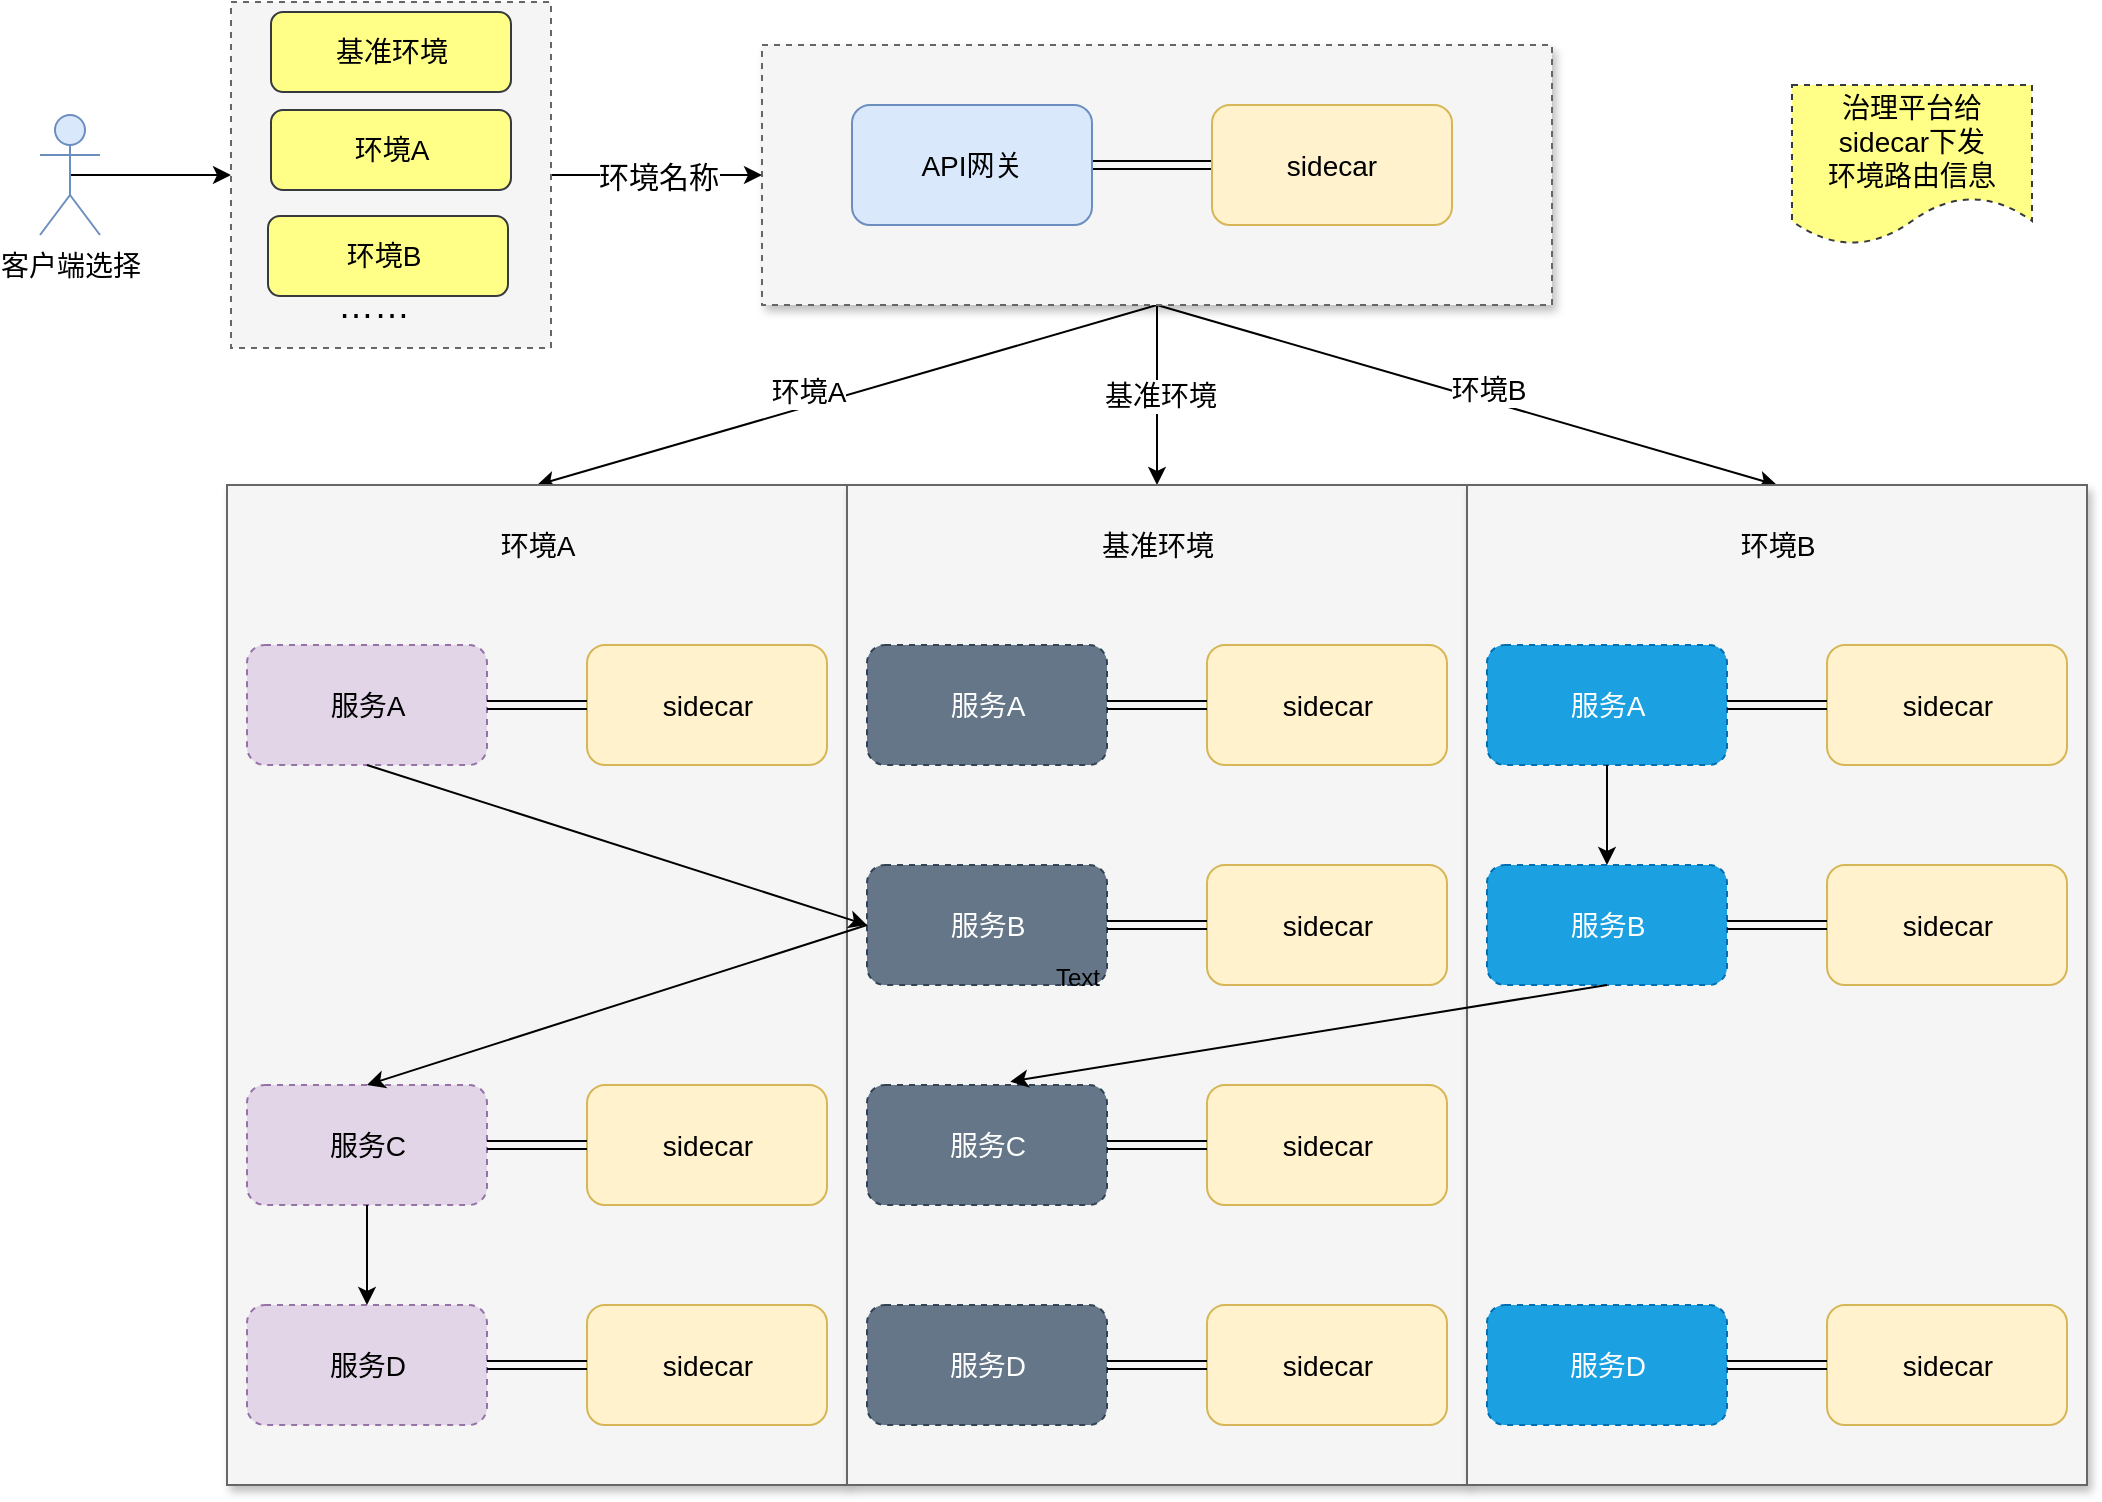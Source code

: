 <mxfile version="14.4.3" type="github" pages="3">
  <diagram name="多环境治理" id="e7e014a7-5840-1c2e-5031-d8a46d1fe8dd">
    <mxGraphModel dx="2062" dy="1154" grid="0" gridSize="10" guides="1" tooltips="1" connect="1" arrows="1" fold="1" page="1" pageScale="1" pageWidth="1169" pageHeight="826" background="#ffffff" math="0" shadow="0">
      <root>
        <mxCell id="0" />
        <mxCell id="1" parent="0" />
        <mxCell id="YI7DX0RRUqegkgnAGm2V-120" style="edgeStyle=none;rounded=0;orthogonalLoop=1;jettySize=auto;html=1;exitX=0.5;exitY=1;exitDx=0;exitDy=0;entryX=0.5;entryY=0;entryDx=0;entryDy=0;startArrow=none;startFill=0;endArrow=classic;endFill=1;" parent="1" source="YI7DX0RRUqegkgnAGm2V-42" target="YI7DX0RRUqegkgnAGm2V-52" edge="1">
          <mxGeometry relative="1" as="geometry" />
        </mxCell>
        <mxCell id="YI7DX0RRUqegkgnAGm2V-125" value="环境A" style="edgeLabel;html=1;align=center;verticalAlign=middle;resizable=0;points=[];fontSize=14;" parent="YI7DX0RRUqegkgnAGm2V-120" vertex="1" connectable="0">
          <mxGeometry x="0.119" y="-7" relative="1" as="geometry">
            <mxPoint x="1" as="offset" />
          </mxGeometry>
        </mxCell>
        <mxCell id="YI7DX0RRUqegkgnAGm2V-121" style="edgeStyle=none;rounded=0;orthogonalLoop=1;jettySize=auto;html=1;exitX=0.5;exitY=1;exitDx=0;exitDy=0;entryX=0.5;entryY=0;entryDx=0;entryDy=0;startArrow=none;startFill=0;endArrow=classic;endFill=1;" parent="1" source="YI7DX0RRUqegkgnAGm2V-42" target="YI7DX0RRUqegkgnAGm2V-101" edge="1">
          <mxGeometry relative="1" as="geometry" />
        </mxCell>
        <mxCell id="YI7DX0RRUqegkgnAGm2V-127" value="环境B" style="edgeLabel;html=1;align=center;verticalAlign=middle;resizable=0;points=[];fontSize=14;" parent="YI7DX0RRUqegkgnAGm2V-121" vertex="1" connectable="0">
          <mxGeometry x="0.059" y="6" relative="1" as="geometry">
            <mxPoint x="-1" as="offset" />
          </mxGeometry>
        </mxCell>
        <mxCell id="YI7DX0RRUqegkgnAGm2V-124" style="edgeStyle=none;rounded=0;orthogonalLoop=1;jettySize=auto;html=1;exitX=0.5;exitY=1;exitDx=0;exitDy=0;entryX=0.5;entryY=0;entryDx=0;entryDy=0;startArrow=none;startFill=0;endArrow=classic;endFill=1;" parent="1" source="YI7DX0RRUqegkgnAGm2V-42" target="YI7DX0RRUqegkgnAGm2V-79" edge="1">
          <mxGeometry relative="1" as="geometry" />
        </mxCell>
        <mxCell id="YI7DX0RRUqegkgnAGm2V-126" value="基准环境" style="edgeLabel;html=1;align=center;verticalAlign=middle;resizable=0;points=[];fontSize=14;" parent="YI7DX0RRUqegkgnAGm2V-124" vertex="1" connectable="0">
          <mxGeometry y="1" relative="1" as="geometry">
            <mxPoint as="offset" />
          </mxGeometry>
        </mxCell>
        <mxCell id="YI7DX0RRUqegkgnAGm2V-42" value="" style="rounded=0;whiteSpace=wrap;html=1;fillColor=#f5f5f5;strokeColor=#666666;fontColor=#333333;dashed=1;shadow=1;" parent="1" vertex="1">
          <mxGeometry x="424" y="59.5" width="395" height="130" as="geometry" />
        </mxCell>
        <mxCell id="YI7DX0RRUqegkgnAGm2V-48" style="edgeStyle=none;rounded=0;orthogonalLoop=1;jettySize=auto;html=1;exitX=1;exitY=0.5;exitDx=0;exitDy=0;entryX=0;entryY=0.5;entryDx=0;entryDy=0;shape=link;" parent="1" source="YI7DX0RRUqegkgnAGm2V-43" target="YI7DX0RRUqegkgnAGm2V-44" edge="1">
          <mxGeometry relative="1" as="geometry" />
        </mxCell>
        <mxCell id="YI7DX0RRUqegkgnAGm2V-43" value="&lt;font style=&quot;font-size: 14px&quot;&gt;API网关&lt;/font&gt;" style="rounded=1;whiteSpace=wrap;html=1;fillColor=#dae8fc;strokeColor=#6c8ebf;" parent="1" vertex="1">
          <mxGeometry x="469" y="89.5" width="120" height="60" as="geometry" />
        </mxCell>
        <mxCell id="YI7DX0RRUqegkgnAGm2V-44" value="&lt;font style=&quot;font-size: 14px&quot;&gt;sidecar&lt;/font&gt;" style="rounded=1;whiteSpace=wrap;html=1;fillColor=#fff2cc;strokeColor=#d6b656;" parent="1" vertex="1">
          <mxGeometry x="649" y="89.5" width="120" height="60" as="geometry" />
        </mxCell>
        <mxCell id="YI7DX0RRUqegkgnAGm2V-47" value="" style="rounded=0;whiteSpace=wrap;html=1;fillColor=#f5f5f5;strokeColor=#666666;fontColor=#333333;shadow=1;" parent="1" vertex="1">
          <mxGeometry x="156.5" y="279.5" width="310" height="500" as="geometry" />
        </mxCell>
        <mxCell id="YI7DX0RRUqegkgnAGm2V-52" value="&lt;font style=&quot;font-size: 14px&quot;&gt;环境A&lt;/font&gt;" style="text;html=1;strokeColor=none;fillColor=none;align=center;verticalAlign=middle;whiteSpace=wrap;rounded=0;dashed=1;" parent="1" vertex="1">
          <mxGeometry x="276.5" y="279.5" width="70" height="60" as="geometry" />
        </mxCell>
        <mxCell id="YI7DX0RRUqegkgnAGm2V-65" value="" style="group" parent="1" vertex="1" connectable="0">
          <mxGeometry x="166.5" y="359.5" width="290" height="60" as="geometry" />
        </mxCell>
        <mxCell id="YI7DX0RRUqegkgnAGm2V-49" value="&lt;font style=&quot;font-size: 14px&quot;&gt;服务A&lt;/font&gt;" style="rounded=1;whiteSpace=wrap;html=1;dashed=1;fillColor=#e1d5e7;strokeColor=#9673a6;" parent="YI7DX0RRUqegkgnAGm2V-65" vertex="1">
          <mxGeometry width="120" height="60" as="geometry" />
        </mxCell>
        <mxCell id="YI7DX0RRUqegkgnAGm2V-58" value="&lt;font style=&quot;font-size: 14px&quot;&gt;sidecar&lt;/font&gt;" style="rounded=1;whiteSpace=wrap;html=1;fillColor=#fff2cc;strokeColor=#d6b656;" parent="YI7DX0RRUqegkgnAGm2V-65" vertex="1">
          <mxGeometry x="170" width="120" height="60" as="geometry" />
        </mxCell>
        <mxCell id="YI7DX0RRUqegkgnAGm2V-59" style="edgeStyle=none;shape=link;rounded=0;orthogonalLoop=1;jettySize=auto;html=1;exitX=1;exitY=0.5;exitDx=0;exitDy=0;entryX=0;entryY=0.5;entryDx=0;entryDy=0;" parent="YI7DX0RRUqegkgnAGm2V-65" source="YI7DX0RRUqegkgnAGm2V-49" target="YI7DX0RRUqegkgnAGm2V-58" edge="1">
          <mxGeometry relative="1" as="geometry" />
        </mxCell>
        <mxCell id="YI7DX0RRUqegkgnAGm2V-70" value="" style="group" parent="1" vertex="1" connectable="0">
          <mxGeometry x="166.5" y="579.5" width="290" height="60" as="geometry" />
        </mxCell>
        <mxCell id="YI7DX0RRUqegkgnAGm2V-71" value="&lt;font style=&quot;font-size: 14px&quot;&gt;服务C&lt;/font&gt;" style="rounded=1;whiteSpace=wrap;html=1;dashed=1;fillColor=#e1d5e7;strokeColor=#9673a6;" parent="YI7DX0RRUqegkgnAGm2V-70" vertex="1">
          <mxGeometry width="120" height="60" as="geometry" />
        </mxCell>
        <mxCell id="YI7DX0RRUqegkgnAGm2V-72" value="&lt;font style=&quot;font-size: 14px&quot;&gt;sidecar&lt;/font&gt;" style="rounded=1;whiteSpace=wrap;html=1;fillColor=#fff2cc;strokeColor=#d6b656;" parent="YI7DX0RRUqegkgnAGm2V-70" vertex="1">
          <mxGeometry x="170" width="120" height="60" as="geometry" />
        </mxCell>
        <mxCell id="YI7DX0RRUqegkgnAGm2V-73" style="edgeStyle=none;shape=link;rounded=0;orthogonalLoop=1;jettySize=auto;html=1;exitX=1;exitY=0.5;exitDx=0;exitDy=0;entryX=0;entryY=0.5;entryDx=0;entryDy=0;" parent="YI7DX0RRUqegkgnAGm2V-70" source="YI7DX0RRUqegkgnAGm2V-71" target="YI7DX0RRUqegkgnAGm2V-72" edge="1">
          <mxGeometry relative="1" as="geometry" />
        </mxCell>
        <mxCell id="YI7DX0RRUqegkgnAGm2V-74" value="" style="group" parent="1" vertex="1" connectable="0">
          <mxGeometry x="166.5" y="689.5" width="290" height="60" as="geometry" />
        </mxCell>
        <mxCell id="YI7DX0RRUqegkgnAGm2V-75" value="&lt;font style=&quot;font-size: 14px&quot;&gt;服务D&lt;/font&gt;" style="rounded=1;whiteSpace=wrap;html=1;dashed=1;fillColor=#e1d5e7;strokeColor=#9673a6;" parent="YI7DX0RRUqegkgnAGm2V-74" vertex="1">
          <mxGeometry width="120" height="60" as="geometry" />
        </mxCell>
        <mxCell id="YI7DX0RRUqegkgnAGm2V-76" value="&lt;font style=&quot;font-size: 14px&quot;&gt;sidecar&lt;/font&gt;" style="rounded=1;whiteSpace=wrap;html=1;fillColor=#fff2cc;strokeColor=#d6b656;" parent="YI7DX0RRUqegkgnAGm2V-74" vertex="1">
          <mxGeometry x="170" width="120" height="60" as="geometry" />
        </mxCell>
        <mxCell id="YI7DX0RRUqegkgnAGm2V-77" style="edgeStyle=none;shape=link;rounded=0;orthogonalLoop=1;jettySize=auto;html=1;exitX=1;exitY=0.5;exitDx=0;exitDy=0;entryX=0;entryY=0.5;entryDx=0;entryDy=0;" parent="YI7DX0RRUqegkgnAGm2V-74" source="YI7DX0RRUqegkgnAGm2V-75" target="YI7DX0RRUqegkgnAGm2V-76" edge="1">
          <mxGeometry relative="1" as="geometry" />
        </mxCell>
        <mxCell id="YI7DX0RRUqegkgnAGm2V-78" value="" style="rounded=0;whiteSpace=wrap;html=1;fillColor=#f5f5f5;strokeColor=#666666;fontColor=#333333;shadow=1;" parent="1" vertex="1">
          <mxGeometry x="466.5" y="279.5" width="310" height="500" as="geometry" />
        </mxCell>
        <mxCell id="YI7DX0RRUqegkgnAGm2V-79" value="&lt;font style=&quot;font-size: 14px&quot;&gt;基准环境&lt;/font&gt;" style="text;html=1;strokeColor=none;fillColor=none;align=center;verticalAlign=middle;whiteSpace=wrap;rounded=0;dashed=1;" parent="1" vertex="1">
          <mxGeometry x="586.5" y="279.5" width="70" height="60" as="geometry" />
        </mxCell>
        <mxCell id="YI7DX0RRUqegkgnAGm2V-80" value="" style="group" parent="1" vertex="1" connectable="0">
          <mxGeometry x="476.5" y="359.5" width="290" height="60" as="geometry" />
        </mxCell>
        <mxCell id="YI7DX0RRUqegkgnAGm2V-81" value="&lt;font style=&quot;font-size: 14px&quot;&gt;服务A&lt;/font&gt;" style="rounded=1;whiteSpace=wrap;html=1;dashed=1;fillColor=#647687;strokeColor=#314354;fontColor=#ffffff;" parent="YI7DX0RRUqegkgnAGm2V-80" vertex="1">
          <mxGeometry width="120" height="60" as="geometry" />
        </mxCell>
        <mxCell id="YI7DX0RRUqegkgnAGm2V-82" value="&lt;font style=&quot;font-size: 14px&quot;&gt;sidecar&lt;/font&gt;" style="rounded=1;whiteSpace=wrap;html=1;fillColor=#fff2cc;strokeColor=#d6b656;" parent="YI7DX0RRUqegkgnAGm2V-80" vertex="1">
          <mxGeometry x="170" width="120" height="60" as="geometry" />
        </mxCell>
        <mxCell id="YI7DX0RRUqegkgnAGm2V-83" style="edgeStyle=none;shape=link;rounded=0;orthogonalLoop=1;jettySize=auto;html=1;exitX=1;exitY=0.5;exitDx=0;exitDy=0;entryX=0;entryY=0.5;entryDx=0;entryDy=0;" parent="YI7DX0RRUqegkgnAGm2V-80" source="YI7DX0RRUqegkgnAGm2V-81" target="YI7DX0RRUqegkgnAGm2V-82" edge="1">
          <mxGeometry relative="1" as="geometry" />
        </mxCell>
        <mxCell id="YI7DX0RRUqegkgnAGm2V-84" value="" style="group" parent="1" vertex="1" connectable="0">
          <mxGeometry x="476.5" y="469.5" width="290" height="60" as="geometry" />
        </mxCell>
        <mxCell id="YI7DX0RRUqegkgnAGm2V-85" value="&lt;font style=&quot;font-size: 14px&quot;&gt;服务B&lt;/font&gt;" style="rounded=1;whiteSpace=wrap;html=1;dashed=1;fillColor=#647687;strokeColor=#314354;fontColor=#ffffff;" parent="YI7DX0RRUqegkgnAGm2V-84" vertex="1">
          <mxGeometry width="120" height="60" as="geometry" />
        </mxCell>
        <mxCell id="YI7DX0RRUqegkgnAGm2V-86" value="&lt;font style=&quot;font-size: 14px&quot;&gt;sidecar&lt;/font&gt;" style="rounded=1;whiteSpace=wrap;html=1;fillColor=#fff2cc;strokeColor=#d6b656;" parent="YI7DX0RRUqegkgnAGm2V-84" vertex="1">
          <mxGeometry x="170" width="120" height="60" as="geometry" />
        </mxCell>
        <mxCell id="YI7DX0RRUqegkgnAGm2V-87" style="edgeStyle=none;shape=link;rounded=0;orthogonalLoop=1;jettySize=auto;html=1;exitX=1;exitY=0.5;exitDx=0;exitDy=0;entryX=0;entryY=0.5;entryDx=0;entryDy=0;" parent="YI7DX0RRUqegkgnAGm2V-84" source="YI7DX0RRUqegkgnAGm2V-85" target="YI7DX0RRUqegkgnAGm2V-86" edge="1">
          <mxGeometry relative="1" as="geometry" />
        </mxCell>
        <mxCell id="YI7DX0RRUqegkgnAGm2V-128" style="edgeStyle=none;rounded=0;orthogonalLoop=1;jettySize=auto;html=1;entryX=0.5;entryY=0;entryDx=0;entryDy=0;startArrow=none;startFill=0;endArrow=classic;endFill=1;fontSize=14;" parent="YI7DX0RRUqegkgnAGm2V-84" source="YI7DX0RRUqegkgnAGm2V-85" target="YI7DX0RRUqegkgnAGm2V-85" edge="1">
          <mxGeometry relative="1" as="geometry" />
        </mxCell>
        <mxCell id="YI7DX0RRUqegkgnAGm2V-88" value="" style="group" parent="1" vertex="1" connectable="0">
          <mxGeometry x="476.5" y="579.5" width="290" height="60" as="geometry" />
        </mxCell>
        <mxCell id="YI7DX0RRUqegkgnAGm2V-89" value="&lt;font style=&quot;font-size: 14px&quot;&gt;服务C&lt;/font&gt;" style="rounded=1;whiteSpace=wrap;html=1;dashed=1;fillColor=#647687;strokeColor=#314354;fontColor=#ffffff;" parent="YI7DX0RRUqegkgnAGm2V-88" vertex="1">
          <mxGeometry width="120" height="60" as="geometry" />
        </mxCell>
        <mxCell id="YI7DX0RRUqegkgnAGm2V-90" value="&lt;font style=&quot;font-size: 14px&quot;&gt;sidecar&lt;/font&gt;" style="rounded=1;whiteSpace=wrap;html=1;fillColor=#fff2cc;strokeColor=#d6b656;" parent="YI7DX0RRUqegkgnAGm2V-88" vertex="1">
          <mxGeometry x="170" width="120" height="60" as="geometry" />
        </mxCell>
        <mxCell id="YI7DX0RRUqegkgnAGm2V-91" style="edgeStyle=none;shape=link;rounded=0;orthogonalLoop=1;jettySize=auto;html=1;exitX=1;exitY=0.5;exitDx=0;exitDy=0;entryX=0;entryY=0.5;entryDx=0;entryDy=0;" parent="YI7DX0RRUqegkgnAGm2V-88" source="YI7DX0RRUqegkgnAGm2V-89" target="YI7DX0RRUqegkgnAGm2V-90" edge="1">
          <mxGeometry relative="1" as="geometry" />
        </mxCell>
        <mxCell id="YI7DX0RRUqegkgnAGm2V-92" value="" style="group;strokeWidth=1;" parent="1" vertex="1" connectable="0">
          <mxGeometry x="476.5" y="689.5" width="290" height="60" as="geometry" />
        </mxCell>
        <mxCell id="YI7DX0RRUqegkgnAGm2V-93" value="&lt;font style=&quot;font-size: 14px&quot;&gt;服务D&lt;/font&gt;" style="rounded=1;whiteSpace=wrap;html=1;dashed=1;fillColor=#647687;strokeColor=#314354;fontColor=#ffffff;" parent="YI7DX0RRUqegkgnAGm2V-92" vertex="1">
          <mxGeometry width="120" height="60" as="geometry" />
        </mxCell>
        <mxCell id="YI7DX0RRUqegkgnAGm2V-94" value="&lt;font style=&quot;font-size: 14px&quot;&gt;sidecar&lt;/font&gt;" style="rounded=1;whiteSpace=wrap;html=1;fillColor=#fff2cc;strokeColor=#d6b656;" parent="YI7DX0RRUqegkgnAGm2V-92" vertex="1">
          <mxGeometry x="170" width="120" height="60" as="geometry" />
        </mxCell>
        <mxCell id="YI7DX0RRUqegkgnAGm2V-95" style="edgeStyle=none;shape=link;rounded=0;orthogonalLoop=1;jettySize=auto;html=1;exitX=1;exitY=0.5;exitDx=0;exitDy=0;entryX=0;entryY=0.5;entryDx=0;entryDy=0;" parent="YI7DX0RRUqegkgnAGm2V-92" source="YI7DX0RRUqegkgnAGm2V-93" target="YI7DX0RRUqegkgnAGm2V-94" edge="1">
          <mxGeometry relative="1" as="geometry" />
        </mxCell>
        <mxCell id="YI7DX0RRUqegkgnAGm2V-96" style="edgeStyle=none;rounded=0;orthogonalLoop=1;jettySize=auto;html=1;exitX=0.5;exitY=1;exitDx=0;exitDy=0;entryX=0;entryY=0.5;entryDx=0;entryDy=0;endArrow=classic;endFill=1;" parent="1" source="YI7DX0RRUqegkgnAGm2V-49" target="YI7DX0RRUqegkgnAGm2V-85" edge="1">
          <mxGeometry relative="1" as="geometry" />
        </mxCell>
        <mxCell id="YI7DX0RRUqegkgnAGm2V-98" style="edgeStyle=none;rounded=0;orthogonalLoop=1;jettySize=auto;html=1;exitX=0;exitY=0.5;exitDx=0;exitDy=0;entryX=0.5;entryY=0;entryDx=0;entryDy=0;startArrow=none;startFill=0;endArrow=classic;endFill=1;" parent="1" source="YI7DX0RRUqegkgnAGm2V-85" target="YI7DX0RRUqegkgnAGm2V-71" edge="1">
          <mxGeometry relative="1" as="geometry" />
        </mxCell>
        <mxCell id="YI7DX0RRUqegkgnAGm2V-99" style="edgeStyle=none;rounded=0;orthogonalLoop=1;jettySize=auto;html=1;exitX=0.5;exitY=1;exitDx=0;exitDy=0;startArrow=none;startFill=0;endArrow=classic;endFill=1;" parent="1" source="YI7DX0RRUqegkgnAGm2V-71" target="YI7DX0RRUqegkgnAGm2V-75" edge="1">
          <mxGeometry relative="1" as="geometry" />
        </mxCell>
        <mxCell id="YI7DX0RRUqegkgnAGm2V-100" value="" style="rounded=0;whiteSpace=wrap;html=1;fillColor=#f5f5f5;strokeColor=#666666;fontColor=#333333;shadow=1;" parent="1" vertex="1">
          <mxGeometry x="776.5" y="279.5" width="310" height="500" as="geometry" />
        </mxCell>
        <mxCell id="YI7DX0RRUqegkgnAGm2V-101" value="&lt;font style=&quot;font-size: 14px&quot;&gt;环境B&lt;/font&gt;" style="text;html=1;strokeColor=none;fillColor=none;align=center;verticalAlign=middle;whiteSpace=wrap;rounded=0;dashed=1;" parent="1" vertex="1">
          <mxGeometry x="896.5" y="279.5" width="70" height="60" as="geometry" />
        </mxCell>
        <mxCell id="YI7DX0RRUqegkgnAGm2V-102" value="" style="group" parent="1" vertex="1" connectable="0">
          <mxGeometry x="786.5" y="359.5" width="290" height="60" as="geometry" />
        </mxCell>
        <mxCell id="YI7DX0RRUqegkgnAGm2V-103" value="&lt;font style=&quot;font-size: 14px&quot;&gt;服务A&lt;/font&gt;" style="rounded=1;whiteSpace=wrap;html=1;dashed=1;fillColor=#1ba1e2;strokeColor=#006EAF;fontColor=#ffffff;" parent="YI7DX0RRUqegkgnAGm2V-102" vertex="1">
          <mxGeometry width="120" height="60" as="geometry" />
        </mxCell>
        <mxCell id="YI7DX0RRUqegkgnAGm2V-104" value="&lt;font style=&quot;font-size: 14px&quot;&gt;sidecar&lt;/font&gt;" style="rounded=1;whiteSpace=wrap;html=1;fillColor=#fff2cc;strokeColor=#d6b656;" parent="YI7DX0RRUqegkgnAGm2V-102" vertex="1">
          <mxGeometry x="170" width="120" height="60" as="geometry" />
        </mxCell>
        <mxCell id="YI7DX0RRUqegkgnAGm2V-105" style="edgeStyle=none;shape=link;rounded=0;orthogonalLoop=1;jettySize=auto;html=1;exitX=1;exitY=0.5;exitDx=0;exitDy=0;entryX=0;entryY=0.5;entryDx=0;entryDy=0;" parent="YI7DX0RRUqegkgnAGm2V-102" source="YI7DX0RRUqegkgnAGm2V-103" target="YI7DX0RRUqegkgnAGm2V-104" edge="1">
          <mxGeometry relative="1" as="geometry" />
        </mxCell>
        <mxCell id="YI7DX0RRUqegkgnAGm2V-106" value="" style="group" parent="1" vertex="1" connectable="0">
          <mxGeometry x="786.5" y="469.5" width="290" height="60" as="geometry" />
        </mxCell>
        <mxCell id="YI7DX0RRUqegkgnAGm2V-107" value="&lt;font style=&quot;font-size: 14px&quot;&gt;服务B&lt;/font&gt;" style="rounded=1;whiteSpace=wrap;html=1;dashed=1;fillColor=#1ba1e2;strokeColor=#006EAF;fontColor=#ffffff;" parent="YI7DX0RRUqegkgnAGm2V-106" vertex="1">
          <mxGeometry width="120" height="60" as="geometry" />
        </mxCell>
        <mxCell id="YI7DX0RRUqegkgnAGm2V-108" value="&lt;font style=&quot;font-size: 14px&quot;&gt;sidecar&lt;/font&gt;" style="rounded=1;whiteSpace=wrap;html=1;fillColor=#fff2cc;strokeColor=#d6b656;" parent="YI7DX0RRUqegkgnAGm2V-106" vertex="1">
          <mxGeometry x="170" width="120" height="60" as="geometry" />
        </mxCell>
        <mxCell id="YI7DX0RRUqegkgnAGm2V-109" style="edgeStyle=none;shape=link;rounded=0;orthogonalLoop=1;jettySize=auto;html=1;exitX=1;exitY=0.5;exitDx=0;exitDy=0;entryX=0;entryY=0.5;entryDx=0;entryDy=0;" parent="YI7DX0RRUqegkgnAGm2V-106" source="YI7DX0RRUqegkgnAGm2V-107" target="YI7DX0RRUqegkgnAGm2V-108" edge="1">
          <mxGeometry relative="1" as="geometry" />
        </mxCell>
        <mxCell id="YI7DX0RRUqegkgnAGm2V-114" value="" style="group" parent="1" vertex="1" connectable="0">
          <mxGeometry x="786.5" y="689.5" width="290" height="60" as="geometry" />
        </mxCell>
        <mxCell id="YI7DX0RRUqegkgnAGm2V-115" value="&lt;font style=&quot;font-size: 14px&quot;&gt;服务D&lt;/font&gt;" style="rounded=1;whiteSpace=wrap;html=1;dashed=1;fillColor=#1ba1e2;strokeColor=#006EAF;fontColor=#ffffff;" parent="YI7DX0RRUqegkgnAGm2V-114" vertex="1">
          <mxGeometry width="120" height="60" as="geometry" />
        </mxCell>
        <mxCell id="YI7DX0RRUqegkgnAGm2V-116" value="&lt;font style=&quot;font-size: 14px&quot;&gt;sidecar&lt;/font&gt;" style="rounded=1;whiteSpace=wrap;html=1;fillColor=#fff2cc;strokeColor=#d6b656;" parent="YI7DX0RRUqegkgnAGm2V-114" vertex="1">
          <mxGeometry x="170" width="120" height="60" as="geometry" />
        </mxCell>
        <mxCell id="YI7DX0RRUqegkgnAGm2V-117" style="edgeStyle=none;shape=link;rounded=0;orthogonalLoop=1;jettySize=auto;html=1;exitX=1;exitY=0.5;exitDx=0;exitDy=0;entryX=0;entryY=0.5;entryDx=0;entryDy=0;" parent="YI7DX0RRUqegkgnAGm2V-114" source="YI7DX0RRUqegkgnAGm2V-115" target="YI7DX0RRUqegkgnAGm2V-116" edge="1">
          <mxGeometry relative="1" as="geometry" />
        </mxCell>
        <mxCell id="YI7DX0RRUqegkgnAGm2V-118" style="edgeStyle=none;rounded=0;orthogonalLoop=1;jettySize=auto;html=1;exitX=0.5;exitY=1;exitDx=0;exitDy=0;entryX=0.597;entryY=-0.028;entryDx=0;entryDy=0;entryPerimeter=0;startArrow=none;startFill=0;endArrow=classic;endFill=1;" parent="1" source="YI7DX0RRUqegkgnAGm2V-107" target="YI7DX0RRUqegkgnAGm2V-89" edge="1">
          <mxGeometry relative="1" as="geometry" />
        </mxCell>
        <mxCell id="YI7DX0RRUqegkgnAGm2V-119" style="edgeStyle=none;rounded=0;orthogonalLoop=1;jettySize=auto;html=1;exitX=0.5;exitY=1;exitDx=0;exitDy=0;startArrow=none;startFill=0;endArrow=classic;endFill=1;" parent="1" source="YI7DX0RRUqegkgnAGm2V-103" target="YI7DX0RRUqegkgnAGm2V-107" edge="1">
          <mxGeometry relative="1" as="geometry" />
        </mxCell>
        <mxCell id="YI7DX0RRUqegkgnAGm2V-123" style="edgeStyle=none;rounded=0;orthogonalLoop=1;jettySize=auto;html=1;entryX=0.5;entryY=0;entryDx=0;entryDy=0;startArrow=none;startFill=0;endArrow=classic;endFill=1;" parent="1" source="YI7DX0RRUqegkgnAGm2V-79" target="YI7DX0RRUqegkgnAGm2V-79" edge="1">
          <mxGeometry relative="1" as="geometry" />
        </mxCell>
        <mxCell id="oNZHboc8EKATGhbce3m1-6" value="&lt;font style=&quot;font-size: 15px&quot;&gt;环境名称&lt;/font&gt;" style="edgeStyle=orthogonalEdgeStyle;rounded=0;orthogonalLoop=1;jettySize=auto;html=1;exitX=1;exitY=0.5;exitDx=0;exitDy=0;entryX=0;entryY=0.5;entryDx=0;entryDy=0;" parent="1" source="oNZHboc8EKATGhbce3m1-2" target="YI7DX0RRUqegkgnAGm2V-42" edge="1">
          <mxGeometry relative="1" as="geometry" />
        </mxCell>
        <mxCell id="oNZHboc8EKATGhbce3m1-2" value="" style="rounded=0;whiteSpace=wrap;html=1;fillColor=#f5f5f5;strokeColor=#666666;fontColor=#333333;shadow=0;dashed=1;" parent="1" vertex="1">
          <mxGeometry x="158.5" y="38" width="160" height="173" as="geometry" />
        </mxCell>
        <mxCell id="oNZHboc8EKATGhbce3m1-4" style="edgeStyle=orthogonalEdgeStyle;rounded=0;orthogonalLoop=1;jettySize=auto;html=1;exitX=0.5;exitY=0.5;exitDx=0;exitDy=0;exitPerimeter=0;" parent="1" source="oNZHboc8EKATGhbce3m1-3" target="oNZHboc8EKATGhbce3m1-2" edge="1">
          <mxGeometry relative="1" as="geometry" />
        </mxCell>
        <mxCell id="oNZHboc8EKATGhbce3m1-3" value="&lt;font style=&quot;font-size: 14px&quot;&gt;客户端选择&lt;/font&gt;" style="shape=umlActor;verticalLabelPosition=bottom;verticalAlign=top;html=1;outlineConnect=0;fillColor=#dae8fc;strokeColor=#6c8ebf;" parent="1" vertex="1">
          <mxGeometry x="63" y="94.5" width="30" height="60" as="geometry" />
        </mxCell>
        <mxCell id="oNZHboc8EKATGhbce3m1-7" value="&lt;font style=&quot;font-size: 14px&quot;&gt;基准环境&lt;/font&gt;" style="rounded=1;whiteSpace=wrap;html=1;fillColor=#ffff88;strokeColor=#36393d;" parent="1" vertex="1">
          <mxGeometry x="178.5" y="43" width="120" height="40" as="geometry" />
        </mxCell>
        <mxCell id="oNZHboc8EKATGhbce3m1-8" value="&lt;font style=&quot;font-size: 14px&quot;&gt;环境A&lt;/font&gt;" style="rounded=1;whiteSpace=wrap;html=1;fillColor=#ffff88;strokeColor=#36393d;" parent="1" vertex="1">
          <mxGeometry x="178.5" y="92" width="120" height="40" as="geometry" />
        </mxCell>
        <mxCell id="oNZHboc8EKATGhbce3m1-9" value="&lt;font style=&quot;font-size: 14px&quot;&gt;环境B&amp;nbsp;&lt;/font&gt;" style="rounded=1;whiteSpace=wrap;html=1;fillColor=#ffff88;strokeColor=#36393d;" parent="1" vertex="1">
          <mxGeometry x="177" y="145" width="120" height="40" as="geometry" />
        </mxCell>
        <mxCell id="oNZHboc8EKATGhbce3m1-10" value="&lt;font style=&quot;font-size: 14px&quot;&gt;治理平台给&lt;br&gt;sidecar下发&lt;br&gt;环境路由信息&lt;/font&gt;" style="shape=document;whiteSpace=wrap;html=1;boundedLbl=1;rounded=0;shadow=0;dashed=1;fillColor=#ffff88;strokeColor=#36393d;" parent="1" vertex="1">
          <mxGeometry x="939" y="79.5" width="120" height="80" as="geometry" />
        </mxCell>
        <mxCell id="MFhWtpdWzxZH7Ppy4rQU-1" value="Text" style="text;html=1;strokeColor=none;fillColor=none;align=center;verticalAlign=middle;whiteSpace=wrap;rounded=0;" vertex="1" parent="1">
          <mxGeometry x="562" y="515.5" width="40" height="20" as="geometry" />
        </mxCell>
        <mxCell id="MFhWtpdWzxZH7Ppy4rQU-2" value="&lt;font style=&quot;font-size: 18px&quot;&gt;……&lt;/font&gt;" style="text;html=1;strokeColor=none;fillColor=none;align=center;verticalAlign=middle;whiteSpace=wrap;rounded=0;" vertex="1" parent="1">
          <mxGeometry x="210" y="180" width="40" height="20" as="geometry" />
        </mxCell>
      </root>
    </mxGraphModel>
  </diagram>
  <diagram id="ZJrVcepZtGDsFnRzniv1" name="流量mock">
    <mxGraphModel dx="2062" dy="1154" grid="1" gridSize="10" guides="1" tooltips="1" connect="1" arrows="1" fold="1" page="1" pageScale="1" pageWidth="827" pageHeight="1169" math="0" shadow="0">
      <root>
        <mxCell id="YWtwVkRxXw-FEZAJ9l7L-0" />
        <mxCell id="YWtwVkRxXw-FEZAJ9l7L-1" parent="YWtwVkRxXw-FEZAJ9l7L-0" />
        <mxCell id="0mI7vz2HMQiBsFY-xA1f-13" style="edgeStyle=none;rounded=0;orthogonalLoop=1;jettySize=auto;html=1;exitX=0.5;exitY=1;exitDx=0;exitDy=0;entryX=0.5;entryY=0;entryDx=0;entryDy=0;" parent="YWtwVkRxXw-FEZAJ9l7L-1" source="0mI7vz2HMQiBsFY-xA1f-2" target="0mI7vz2HMQiBsFY-xA1f-6" edge="1">
          <mxGeometry relative="1" as="geometry" />
        </mxCell>
        <mxCell id="0mI7vz2HMQiBsFY-xA1f-14" style="edgeStyle=none;rounded=0;orthogonalLoop=1;jettySize=auto;html=1;exitX=0.5;exitY=1;exitDx=0;exitDy=0;entryX=0.5;entryY=0;entryDx=0;entryDy=0;" parent="YWtwVkRxXw-FEZAJ9l7L-1" source="0mI7vz2HMQiBsFY-xA1f-2" target="0mI7vz2HMQiBsFY-xA1f-7" edge="1">
          <mxGeometry relative="1" as="geometry" />
        </mxCell>
        <mxCell id="0mI7vz2HMQiBsFY-xA1f-2" value="" style="rounded=0;whiteSpace=wrap;html=1;shadow=0;dashed=1;fillColor=#f5f5f5;strokeColor=#666666;fontColor=#333333;" parent="YWtwVkRxXw-FEZAJ9l7L-1" vertex="1">
          <mxGeometry x="260" y="220" width="276" height="100" as="geometry" />
        </mxCell>
        <mxCell id="0mI7vz2HMQiBsFY-xA1f-1" value="" style="rounded=0;whiteSpace=wrap;html=1;shadow=0;dashed=1;fillColor=#f5f5f5;strokeColor=#666666;fontColor=#333333;" parent="YWtwVkRxXw-FEZAJ9l7L-1" vertex="1">
          <mxGeometry x="260" y="50" width="276" height="100" as="geometry" />
        </mxCell>
        <mxCell id="hWCapUhrIWwqcXjwzPP1-0" value="&lt;font style=&quot;font-size: 14px&quot;&gt;sidecar&lt;/font&gt;" style="rounded=1;whiteSpace=wrap;html=1;fillColor=#fff2cc;strokeColor=#d6b656;" parent="YWtwVkRxXw-FEZAJ9l7L-1" vertex="1">
          <mxGeometry x="338" y="240" width="120" height="60" as="geometry" />
        </mxCell>
        <mxCell id="0mI7vz2HMQiBsFY-xA1f-4" style="edgeStyle=orthogonalEdgeStyle;rounded=0;orthogonalLoop=1;jettySize=auto;html=1;exitX=0.5;exitY=1;exitDx=0;exitDy=0;entryX=0.5;entryY=0;entryDx=0;entryDy=0;" parent="YWtwVkRxXw-FEZAJ9l7L-1" source="IuK1wNM2U7IIgitgCwAa-0" target="hWCapUhrIWwqcXjwzPP1-0" edge="1">
          <mxGeometry relative="1" as="geometry" />
        </mxCell>
        <mxCell id="0mI7vz2HMQiBsFY-xA1f-5" value="MOCK规则" style="edgeLabel;html=1;align=center;verticalAlign=middle;resizable=0;points=[];" parent="0mI7vz2HMQiBsFY-xA1f-4" vertex="1" connectable="0">
          <mxGeometry x="-0.2" y="1" relative="1" as="geometry">
            <mxPoint as="offset" />
          </mxGeometry>
        </mxCell>
        <mxCell id="IuK1wNM2U7IIgitgCwAa-0" value="服务治理平台" style="rounded=1;whiteSpace=wrap;html=1;shadow=1;strokeWidth=1;fillColor=#b1ddf0;fontSize=14;strokeColor=#10739e;" parent="YWtwVkRxXw-FEZAJ9l7L-1" vertex="1">
          <mxGeometry x="338" y="70" width="120" height="60" as="geometry" />
        </mxCell>
        <mxCell id="0mI7vz2HMQiBsFY-xA1f-6" value="" style="rounded=0;whiteSpace=wrap;html=1;shadow=0;dashed=1;fillColor=#f5f5f5;strokeColor=#666666;fontColor=#333333;" parent="YWtwVkRxXw-FEZAJ9l7L-1" vertex="1">
          <mxGeometry x="100" y="400" width="276" height="100" as="geometry" />
        </mxCell>
        <mxCell id="0mI7vz2HMQiBsFY-xA1f-7" value="" style="rounded=0;whiteSpace=wrap;html=1;shadow=0;dashed=1;fillColor=#f5f5f5;strokeColor=#666666;fontColor=#333333;" parent="YWtwVkRxXw-FEZAJ9l7L-1" vertex="1">
          <mxGeometry x="414" y="400" width="276" height="100" as="geometry" />
        </mxCell>
        <mxCell id="0mI7vz2HMQiBsFY-xA1f-8" value="&lt;font style=&quot;font-size: 14px&quot;&gt;业务服务&lt;/font&gt;" style="rounded=1;whiteSpace=wrap;html=1;shadow=0;dashed=1;fillColor=#ffff88;strokeColor=#36393d;" parent="YWtwVkRxXw-FEZAJ9l7L-1" vertex="1">
          <mxGeometry x="110" y="420" width="120" height="60" as="geometry" />
        </mxCell>
        <mxCell id="0mI7vz2HMQiBsFY-xA1f-9" value="&lt;font style=&quot;font-size: 14px&quot;&gt;业务服务&lt;/font&gt;" style="rounded=1;whiteSpace=wrap;html=1;shadow=0;dashed=1;fillColor=#ffff88;strokeColor=#36393d;" parent="YWtwVkRxXw-FEZAJ9l7L-1" vertex="1">
          <mxGeometry x="250" y="420" width="120" height="60" as="geometry" />
        </mxCell>
        <mxCell id="0mI7vz2HMQiBsFY-xA1f-10" value="&lt;font style=&quot;font-size: 14px&quot;&gt;MOCK服务&lt;/font&gt;" style="rounded=1;whiteSpace=wrap;html=1;shadow=0;dashed=1;fillColor=#ffcccc;strokeColor=#36393d;" parent="YWtwVkRxXw-FEZAJ9l7L-1" vertex="1">
          <mxGeometry x="420" y="420" width="120" height="60" as="geometry" />
        </mxCell>
        <mxCell id="0mI7vz2HMQiBsFY-xA1f-11" value="&lt;font style=&quot;font-size: 14px&quot;&gt;MOCK服务&lt;/font&gt;" style="rounded=1;whiteSpace=wrap;html=1;shadow=0;dashed=1;fillColor=#ffcccc;strokeColor=#36393d;" parent="YWtwVkRxXw-FEZAJ9l7L-1" vertex="1">
          <mxGeometry x="560" y="420" width="120" height="60" as="geometry" />
        </mxCell>
      </root>
    </mxGraphModel>
  </diagram>
  <diagram id="WLpNBXfdjE0Y2aPAruyx" name="混沌工程">
    <mxGraphModel dx="2062" dy="1154" grid="0" gridSize="10" guides="1" tooltips="1" connect="1" arrows="1" fold="1" page="1" pageScale="1" pageWidth="827" pageHeight="1169" math="0" shadow="0">
      <root>
        <mxCell id="eiScw3gr4JZmoA7OAa2U-0" />
        <mxCell id="eiScw3gr4JZmoA7OAa2U-1" parent="eiScw3gr4JZmoA7OAa2U-0" />
        <mxCell id="pNhNGUqUO2q4yYmNJlPT-0" style="edgeStyle=none;rounded=0;orthogonalLoop=1;jettySize=auto;html=1;exitX=0.5;exitY=1;exitDx=0;exitDy=0;entryX=0.5;entryY=0;entryDx=0;entryDy=0;" parent="eiScw3gr4JZmoA7OAa2U-1" source="pNhNGUqUO2q4yYmNJlPT-2" target="pNhNGUqUO2q4yYmNJlPT-8" edge="1">
          <mxGeometry relative="1" as="geometry" />
        </mxCell>
        <mxCell id="pNhNGUqUO2q4yYmNJlPT-23" value="请求mock服务" style="edgeLabel;html=1;align=center;verticalAlign=middle;resizable=0;points=[];" parent="pNhNGUqUO2q4yYmNJlPT-0" vertex="1" connectable="0">
          <mxGeometry x="-0.163" y="-2" relative="1" as="geometry">
            <mxPoint as="offset" />
          </mxGeometry>
        </mxCell>
        <mxCell id="pNhNGUqUO2q4yYmNJlPT-1" style="edgeStyle=none;rounded=0;orthogonalLoop=1;jettySize=auto;html=1;exitX=0.5;exitY=1;exitDx=0;exitDy=0;entryX=0.5;entryY=0;entryDx=0;entryDy=0;" parent="eiScw3gr4JZmoA7OAa2U-1" source="pNhNGUqUO2q4yYmNJlPT-2" target="pNhNGUqUO2q4yYmNJlPT-9" edge="1">
          <mxGeometry relative="1" as="geometry" />
        </mxCell>
        <mxCell id="pNhNGUqUO2q4yYmNJlPT-24" value="请求业务" style="edgeLabel;html=1;align=center;verticalAlign=middle;resizable=0;points=[];" parent="pNhNGUqUO2q4yYmNJlPT-1" vertex="1" connectable="0">
          <mxGeometry x="-0.433" y="2" relative="1" as="geometry">
            <mxPoint as="offset" />
          </mxGeometry>
        </mxCell>
        <mxCell id="pNhNGUqUO2q4yYmNJlPT-2" value="" style="rounded=0;whiteSpace=wrap;html=1;shadow=0;fillColor=#f5f5f5;strokeColor=#666666;fontColor=#333333;dashed=1;" parent="eiScw3gr4JZmoA7OAa2U-1" vertex="1">
          <mxGeometry x="469" y="440" width="260" height="120" as="geometry" />
        </mxCell>
        <mxCell id="pNhNGUqUO2q4yYmNJlPT-8" value="" style="rounded=0;whiteSpace=wrap;html=1;shadow=0;fillColor=#f5f5f5;strokeColor=#666666;fontColor=#333333;dashed=1;" parent="eiScw3gr4JZmoA7OAa2U-1" vertex="1">
          <mxGeometry x="372" y="637" width="220" height="130" as="geometry" />
        </mxCell>
        <mxCell id="pNhNGUqUO2q4yYmNJlPT-9" value="" style="rounded=0;whiteSpace=wrap;html=1;shadow=0;fillColor=#f5f5f5;strokeColor=#666666;fontColor=#333333;dashed=1;" parent="eiScw3gr4JZmoA7OAa2U-1" vertex="1">
          <mxGeometry x="595" y="637" width="220" height="130" as="geometry" />
        </mxCell>
        <mxCell id="pNhNGUqUO2q4yYmNJlPT-10" value="&lt;font style=&quot;font-size: 14px&quot;&gt;mock服务&lt;/font&gt;" style="rounded=1;whiteSpace=wrap;html=1;shadow=0;fillColor=#d5e8d4;strokeColor=#82b366;" parent="eiScw3gr4JZmoA7OAa2U-1" vertex="1">
          <mxGeometry x="385" y="655" width="90" height="40" as="geometry" />
        </mxCell>
        <mxCell id="pNhNGUqUO2q4yYmNJlPT-14" value="&lt;font style=&quot;font-size: 14px&quot;&gt;mock服务&lt;/font&gt;" style="rounded=1;whiteSpace=wrap;html=1;shadow=0;fillColor=#d5e8d4;strokeColor=#82b366;" parent="eiScw3gr4JZmoA7OAa2U-1" vertex="1">
          <mxGeometry x="500" y="655" width="82" height="40" as="geometry" />
        </mxCell>
        <mxCell id="pNhNGUqUO2q4yYmNJlPT-15" value="&lt;font style=&quot;font-size: 14px&quot;&gt;mock服务&lt;/font&gt;" style="rounded=1;whiteSpace=wrap;html=1;shadow=0;fillColor=#d5e8d4;strokeColor=#82b366;" parent="eiScw3gr4JZmoA7OAa2U-1" vertex="1">
          <mxGeometry x="385" y="713" width="90" height="40" as="geometry" />
        </mxCell>
        <mxCell id="pNhNGUqUO2q4yYmNJlPT-16" value="&lt;font style=&quot;font-size: 14px&quot;&gt;mock服务&lt;/font&gt;" style="rounded=1;whiteSpace=wrap;html=1;shadow=0;fillColor=#d5e8d4;strokeColor=#82b366;" parent="eiScw3gr4JZmoA7OAa2U-1" vertex="1">
          <mxGeometry x="500" y="713" width="82" height="40" as="geometry" />
        </mxCell>
        <mxCell id="pNhNGUqUO2q4yYmNJlPT-21" value="&lt;font style=&quot;font-size: 14px&quot;&gt;业务服务&lt;/font&gt;" style="rounded=1;whiteSpace=wrap;html=1;shadow=0;fillColor=#fad9d5;strokeColor=#ae4132;" parent="eiScw3gr4JZmoA7OAa2U-1" vertex="1">
          <mxGeometry x="627" y="447" width="92" height="40" as="geometry" />
        </mxCell>
        <mxCell id="uFql1p8dJb-oVK2aHmvG-3" style="edgeStyle=none;rounded=0;orthogonalLoop=1;jettySize=auto;html=1;exitX=0.5;exitY=0.5;exitDx=0;exitDy=0;exitPerimeter=0;entryX=0;entryY=0.5;entryDx=0;entryDy=0;" parent="eiScw3gr4JZmoA7OAa2U-1" source="pNhNGUqUO2q4yYmNJlPT-30" target="uFql1p8dJb-oVK2aHmvG-0" edge="1">
          <mxGeometry relative="1" as="geometry" />
        </mxCell>
        <mxCell id="pNhNGUqUO2q4yYmNJlPT-30" value="用户下发指令" style="shape=umlActor;verticalLabelPosition=bottom;verticalAlign=top;html=1;outlineConnect=0;rounded=0;shadow=0;dashed=1;fillColor=#cdeb8b;strokeColor=#36393d;" parent="eiScw3gr4JZmoA7OAa2U-1" vertex="1">
          <mxGeometry x="37" y="470" width="30" height="60" as="geometry" />
        </mxCell>
        <mxCell id="uFql1p8dJb-oVK2aHmvG-4" value="" style="edgeStyle=none;rounded=0;orthogonalLoop=1;jettySize=auto;html=1;exitX=1;exitY=0.5;exitDx=0;exitDy=0;entryX=0;entryY=0.5;entryDx=0;entryDy=0;" parent="eiScw3gr4JZmoA7OAa2U-1" source="uFql1p8dJb-oVK2aHmvG-0" target="uFql1p8dJb-oVK2aHmvG-1" edge="1">
          <mxGeometry relative="1" as="geometry" />
        </mxCell>
        <mxCell id="uFql1p8dJb-oVK2aHmvG-32" value="写入故障声明" style="edgeLabel;html=1;align=center;verticalAlign=middle;resizable=0;points=[];fontSize=10;" parent="uFql1p8dJb-oVK2aHmvG-4" vertex="1" connectable="0">
          <mxGeometry x="-0.258" relative="1" as="geometry">
            <mxPoint y="1" as="offset" />
          </mxGeometry>
        </mxCell>
        <mxCell id="uFql1p8dJb-oVK2aHmvG-0" value="API Server" style="rounded=1;whiteSpace=wrap;html=1;shadow=0;fillColor=#ffcc99;strokeColor=#36393d;" parent="eiScw3gr4JZmoA7OAa2U-1" vertex="1">
          <mxGeometry x="119" y="480" width="79" height="40" as="geometry" />
        </mxCell>
        <mxCell id="uFql1p8dJb-oVK2aHmvG-7" style="edgeStyle=none;rounded=0;orthogonalLoop=1;jettySize=auto;html=1;exitX=1;exitY=0.5;exitDx=0;exitDy=0;startArrow=classic;startFill=1;" parent="eiScw3gr4JZmoA7OAa2U-1" source="uFql1p8dJb-oVK2aHmvG-1" target="uFql1p8dJb-oVK2aHmvG-6" edge="1">
          <mxGeometry relative="1" as="geometry" />
        </mxCell>
        <mxCell id="uFql1p8dJb-oVK2aHmvG-17" value="watch" style="edgeLabel;html=1;align=center;verticalAlign=middle;resizable=0;points=[];" parent="uFql1p8dJb-oVK2aHmvG-7" vertex="1" connectable="0">
          <mxGeometry x="0.231" y="1" relative="1" as="geometry">
            <mxPoint as="offset" />
          </mxGeometry>
        </mxCell>
        <mxCell id="uFql1p8dJb-oVK2aHmvG-30" style="edgeStyle=orthogonalEdgeStyle;rounded=0;orthogonalLoop=1;jettySize=auto;html=1;exitX=0.5;exitY=1;exitDx=0;exitDy=0;entryX=0;entryY=0.5;entryDx=0;entryDy=0;startArrow=classic;startFill=1;" parent="eiScw3gr4JZmoA7OAa2U-1" source="uFql1p8dJb-oVK2aHmvG-1" target="pNhNGUqUO2q4yYmNJlPT-8" edge="1">
          <mxGeometry relative="1" as="geometry" />
        </mxCell>
        <mxCell id="uFql1p8dJb-oVK2aHmvG-31" value="watch" style="edgeLabel;html=1;align=center;verticalAlign=middle;resizable=0;points=[];" parent="uFql1p8dJb-oVK2aHmvG-30" vertex="1" connectable="0">
          <mxGeometry x="-0.078" y="3" relative="1" as="geometry">
            <mxPoint as="offset" />
          </mxGeometry>
        </mxCell>
        <mxCell id="uFql1p8dJb-oVK2aHmvG-1" value="etcd" style="rounded=1;whiteSpace=wrap;html=1;shadow=0;fillColor=#ffcc99;strokeColor=#36393d;" parent="eiScw3gr4JZmoA7OAa2U-1" vertex="1">
          <mxGeometry x="301" y="480" width="80" height="40" as="geometry" />
        </mxCell>
        <mxCell id="uFql1p8dJb-oVK2aHmvG-5" value="&lt;span style=&quot;font-size: 14px&quot;&gt;sidecar&lt;/span&gt;" style="rounded=1;whiteSpace=wrap;html=1;shadow=0;fillColor=#b1ddf0;strokeColor=#10739e;" parent="eiScw3gr4JZmoA7OAa2U-1" vertex="1">
          <mxGeometry x="628" y="497" width="90" height="40" as="geometry" />
        </mxCell>
        <mxCell id="uFql1p8dJb-oVK2aHmvG-9" style="edgeStyle=none;rounded=0;orthogonalLoop=1;jettySize=auto;html=1;exitX=1;exitY=0.5;exitDx=0;exitDy=0;entryX=0;entryY=0.5;entryDx=0;entryDy=0;dashed=1;" parent="eiScw3gr4JZmoA7OAa2U-1" source="uFql1p8dJb-oVK2aHmvG-6" target="pNhNGUqUO2q4yYmNJlPT-21" edge="1">
          <mxGeometry relative="1" as="geometry" />
        </mxCell>
        <mxCell id="uFql1p8dJb-oVK2aHmvG-10" style="edgeStyle=none;rounded=0;orthogonalLoop=1;jettySize=auto;html=1;exitX=1;exitY=0.5;exitDx=0;exitDy=0;entryX=0;entryY=0.5;entryDx=0;entryDy=0;dashed=1;" parent="eiScw3gr4JZmoA7OAa2U-1" source="uFql1p8dJb-oVK2aHmvG-6" target="uFql1p8dJb-oVK2aHmvG-5" edge="1">
          <mxGeometry relative="1" as="geometry" />
        </mxCell>
        <mxCell id="uFql1p8dJb-oVK2aHmvG-6" value="&lt;span style=&quot;font-size: 14px&quot;&gt;故障注入Agent&lt;br&gt;&lt;/span&gt;" style="rounded=1;whiteSpace=wrap;html=1;shadow=0;fillColor=#e1d5e7;strokeColor=#9673a6;" parent="eiScw3gr4JZmoA7OAa2U-1" vertex="1">
          <mxGeometry x="487" y="477" width="90" height="40" as="geometry" />
        </mxCell>
        <mxCell id="uFql1p8dJb-oVK2aHmvG-11" value="&lt;font style=&quot;font-size: 14px&quot;&gt;业务服务&lt;/font&gt;" style="rounded=1;whiteSpace=wrap;html=1;shadow=0;fillColor=#f8cecc;strokeColor=#b85450;" parent="eiScw3gr4JZmoA7OAa2U-1" vertex="1">
          <mxGeometry x="610" y="713" width="82" height="40" as="geometry" />
        </mxCell>
        <mxCell id="uFql1p8dJb-oVK2aHmvG-12" value="&lt;font style=&quot;font-size: 14px&quot;&gt;业务服务&lt;/font&gt;" style="rounded=1;whiteSpace=wrap;html=1;shadow=0;fillColor=#f8cecc;strokeColor=#b85450;" parent="eiScw3gr4JZmoA7OAa2U-1" vertex="1">
          <mxGeometry x="719" y="713" width="82" height="40" as="geometry" />
        </mxCell>
        <mxCell id="uFql1p8dJb-oVK2aHmvG-13" value="&lt;font style=&quot;font-size: 14px&quot;&gt;业务服务&lt;/font&gt;" style="rounded=1;whiteSpace=wrap;html=1;shadow=0;fillColor=#f8cecc;strokeColor=#b85450;" parent="eiScw3gr4JZmoA7OAa2U-1" vertex="1">
          <mxGeometry x="610" y="660" width="82" height="40" as="geometry" />
        </mxCell>
        <mxCell id="uFql1p8dJb-oVK2aHmvG-14" value="&lt;font style=&quot;font-size: 14px&quot;&gt;业务服务&lt;/font&gt;" style="rounded=1;whiteSpace=wrap;html=1;shadow=0;fillColor=#f8cecc;strokeColor=#b85450;" parent="eiScw3gr4JZmoA7OAa2U-1" vertex="1">
          <mxGeometry x="718" y="660" width="82" height="40" as="geometry" />
        </mxCell>
        <mxCell id="uFql1p8dJb-oVK2aHmvG-23" value="API Server功能&lt;br&gt;1、故障注入&lt;br&gt;2、状态查询&lt;br&gt;3、停止实验" style="shape=document;whiteSpace=wrap;html=1;boundedLbl=1;rounded=0;shadow=0;fillColor=#fff2cc;strokeColor=#d6b656;align=left;" parent="eiScw3gr4JZmoA7OAa2U-1" vertex="1">
          <mxGeometry x="119" y="350" width="110" height="80" as="geometry" />
        </mxCell>
        <mxCell id="uFql1p8dJb-oVK2aHmvG-28" value="ETCD功能&lt;br&gt;1、故障声明/进度存储&lt;br&gt;2、Agent注册管理&amp;nbsp; &amp;nbsp; &amp;nbsp;&amp;nbsp;&lt;br&gt;3、mock服务注册管理" style="shape=document;whiteSpace=wrap;html=1;boundedLbl=1;rounded=0;shadow=0;fillColor=#fff2cc;strokeColor=#d6b656;labelPosition=center;verticalLabelPosition=middle;align=left;verticalAlign=middle;" parent="eiScw3gr4JZmoA7OAa2U-1" vertex="1">
          <mxGeometry x="276" y="350" width="130" height="80" as="geometry" />
        </mxCell>
        <mxCell id="uFql1p8dJb-oVK2aHmvG-29" value="Sidecar提供接口&lt;br&gt;1、添加实验规则&lt;br&gt;2、删除实验规则&amp;nbsp; &amp;nbsp; &amp;nbsp;&amp;nbsp;&lt;br&gt;3、检查实验数据" style="shape=document;whiteSpace=wrap;html=1;boundedLbl=1;rounded=0;shadow=0;fillColor=#fff2cc;strokeColor=#d6b656;labelPosition=center;verticalLabelPosition=middle;align=left;verticalAlign=middle;" parent="eiScw3gr4JZmoA7OAa2U-1" vertex="1">
          <mxGeometry x="478" y="350" width="130" height="80" as="geometry" />
        </mxCell>
        <mxCell id="YXXnm_JPBh3Jvr8OzFkw-0" value="一键终止sidecar所有实验&lt;br&gt;" style="shape=document;whiteSpace=wrap;html=1;boundedLbl=1;fillColor=#fff2cc;strokeColor=#d6b656;" vertex="1" parent="eiScw3gr4JZmoA7OAa2U-1">
          <mxGeometry x="663" y="350" width="120" height="80" as="geometry" />
        </mxCell>
      </root>
    </mxGraphModel>
  </diagram>
</mxfile>
